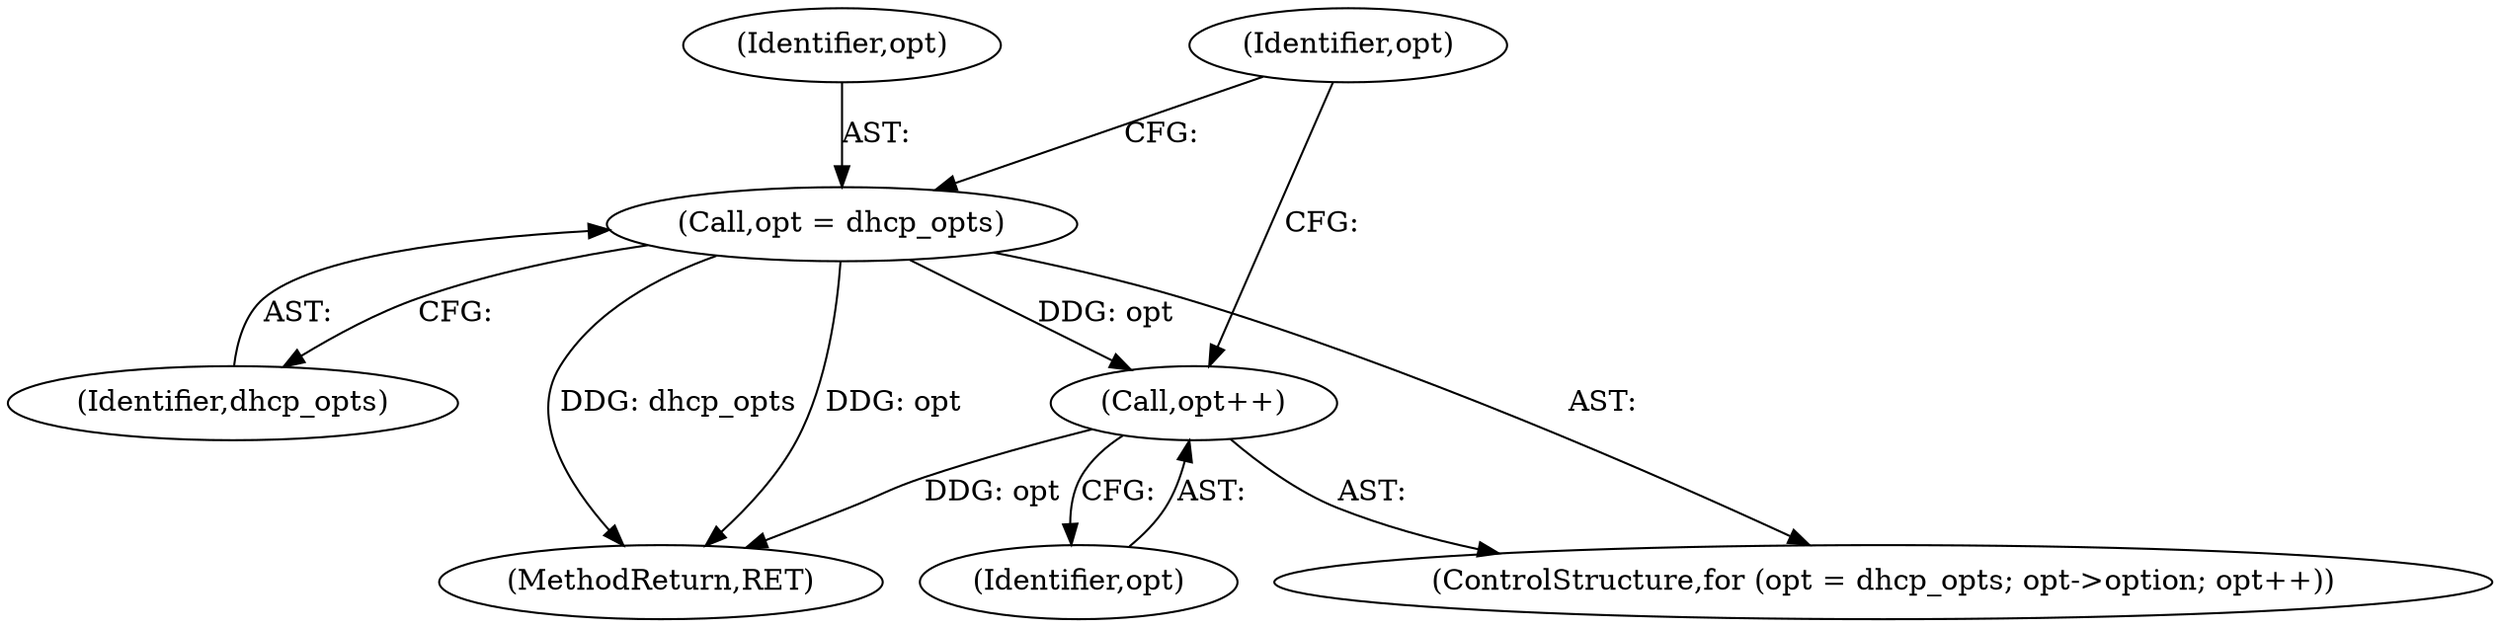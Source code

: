 digraph "0_Android_1390ace71179f04a09c300ee8d0300aa69d9db09@pointer" {
"1000122" [label="(Call,opt++)"];
"1000116" [label="(Call,opt = dhcp_opts)"];
"1000123" [label="(Identifier,opt)"];
"1000115" [label="(ControlStructure,for (opt = dhcp_opts; opt->option; opt++))"];
"1000122" [label="(Call,opt++)"];
"1000116" [label="(Call,opt = dhcp_opts)"];
"1000215" [label="(MethodReturn,RET)"];
"1000118" [label="(Identifier,dhcp_opts)"];
"1000117" [label="(Identifier,opt)"];
"1000120" [label="(Identifier,opt)"];
"1000122" -> "1000115"  [label="AST: "];
"1000122" -> "1000123"  [label="CFG: "];
"1000123" -> "1000122"  [label="AST: "];
"1000120" -> "1000122"  [label="CFG: "];
"1000122" -> "1000215"  [label="DDG: opt"];
"1000116" -> "1000122"  [label="DDG: opt"];
"1000116" -> "1000115"  [label="AST: "];
"1000116" -> "1000118"  [label="CFG: "];
"1000117" -> "1000116"  [label="AST: "];
"1000118" -> "1000116"  [label="AST: "];
"1000120" -> "1000116"  [label="CFG: "];
"1000116" -> "1000215"  [label="DDG: dhcp_opts"];
"1000116" -> "1000215"  [label="DDG: opt"];
}
